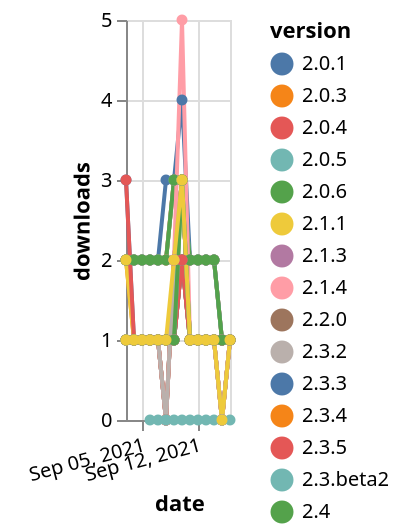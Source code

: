 {"$schema": "https://vega.github.io/schema/vega-lite/v5.json", "description": "A simple bar chart with embedded data.", "data": {"values": [{"date": "2021-09-03", "total": 170, "delta": 1, "version": "2.4.3"}, {"date": "2021-09-04", "total": 171, "delta": 1, "version": "2.4.3"}, {"date": "2021-09-05", "total": 172, "delta": 1, "version": "2.4.3"}, {"date": "2021-09-06", "total": 173, "delta": 1, "version": "2.4.3"}, {"date": "2021-09-07", "total": 174, "delta": 1, "version": "2.4.3"}, {"date": "2021-09-08", "total": 175, "delta": 1, "version": "2.4.3"}, {"date": "2021-09-09", "total": 176, "delta": 1, "version": "2.4.3"}, {"date": "2021-09-10", "total": 178, "delta": 2, "version": "2.4.3"}, {"date": "2021-09-11", "total": 179, "delta": 1, "version": "2.4.3"}, {"date": "2021-09-12", "total": 180, "delta": 1, "version": "2.4.3"}, {"date": "2021-09-13", "total": 181, "delta": 1, "version": "2.4.3"}, {"date": "2021-09-14", "total": 182, "delta": 1, "version": "2.4.3"}, {"date": "2021-09-15", "total": 183, "delta": 1, "version": "2.4.3"}, {"date": "2021-09-16", "total": 184, "delta": 1, "version": "2.4.3"}, {"date": "2021-09-03", "total": 190, "delta": 1, "version": "2.4.5"}, {"date": "2021-09-04", "total": 191, "delta": 1, "version": "2.4.5"}, {"date": "2021-09-05", "total": 192, "delta": 1, "version": "2.4.5"}, {"date": "2021-09-06", "total": 193, "delta": 1, "version": "2.4.5"}, {"date": "2021-09-07", "total": 194, "delta": 1, "version": "2.4.5"}, {"date": "2021-09-08", "total": 195, "delta": 1, "version": "2.4.5"}, {"date": "2021-09-09", "total": 196, "delta": 1, "version": "2.4.5"}, {"date": "2021-09-10", "total": 198, "delta": 2, "version": "2.4.5"}, {"date": "2021-09-11", "total": 199, "delta": 1, "version": "2.4.5"}, {"date": "2021-09-12", "total": 200, "delta": 1, "version": "2.4.5"}, {"date": "2021-09-13", "total": 201, "delta": 1, "version": "2.4.5"}, {"date": "2021-09-14", "total": 202, "delta": 1, "version": "2.4.5"}, {"date": "2021-09-15", "total": 203, "delta": 1, "version": "2.4.5"}, {"date": "2021-09-16", "total": 204, "delta": 1, "version": "2.4.5"}, {"date": "2021-09-03", "total": 239, "delta": 1, "version": "2.1.3"}, {"date": "2021-09-04", "total": 240, "delta": 1, "version": "2.1.3"}, {"date": "2021-09-05", "total": 241, "delta": 1, "version": "2.1.3"}, {"date": "2021-09-06", "total": 242, "delta": 1, "version": "2.1.3"}, {"date": "2021-09-07", "total": 243, "delta": 1, "version": "2.1.3"}, {"date": "2021-09-08", "total": 243, "delta": 0, "version": "2.1.3"}, {"date": "2021-09-09", "total": 245, "delta": 2, "version": "2.1.3"}, {"date": "2021-09-10", "total": 248, "delta": 3, "version": "2.1.3"}, {"date": "2021-09-11", "total": 249, "delta": 1, "version": "2.1.3"}, {"date": "2021-09-12", "total": 250, "delta": 1, "version": "2.1.3"}, {"date": "2021-09-13", "total": 251, "delta": 1, "version": "2.1.3"}, {"date": "2021-09-14", "total": 252, "delta": 1, "version": "2.1.3"}, {"date": "2021-09-15", "total": 252, "delta": 0, "version": "2.1.3"}, {"date": "2021-09-16", "total": 253, "delta": 1, "version": "2.1.3"}, {"date": "2021-09-03", "total": 148, "delta": 1, "version": "2.3.5"}, {"date": "2021-09-04", "total": 149, "delta": 1, "version": "2.3.5"}, {"date": "2021-09-05", "total": 150, "delta": 1, "version": "2.3.5"}, {"date": "2021-09-06", "total": 151, "delta": 1, "version": "2.3.5"}, {"date": "2021-09-07", "total": 152, "delta": 1, "version": "2.3.5"}, {"date": "2021-09-08", "total": 152, "delta": 0, "version": "2.3.5"}, {"date": "2021-09-09", "total": 154, "delta": 2, "version": "2.3.5"}, {"date": "2021-09-10", "total": 157, "delta": 3, "version": "2.3.5"}, {"date": "2021-09-11", "total": 158, "delta": 1, "version": "2.3.5"}, {"date": "2021-09-12", "total": 159, "delta": 1, "version": "2.3.5"}, {"date": "2021-09-13", "total": 160, "delta": 1, "version": "2.3.5"}, {"date": "2021-09-14", "total": 161, "delta": 1, "version": "2.3.5"}, {"date": "2021-09-15", "total": 161, "delta": 0, "version": "2.3.5"}, {"date": "2021-09-16", "total": 162, "delta": 1, "version": "2.3.5"}, {"date": "2021-09-03", "total": 1929, "delta": 2, "version": "2.0.4"}, {"date": "2021-09-04", "total": 1931, "delta": 2, "version": "2.0.4"}, {"date": "2021-09-05", "total": 1933, "delta": 2, "version": "2.0.4"}, {"date": "2021-09-06", "total": 1935, "delta": 2, "version": "2.0.4"}, {"date": "2021-09-07", "total": 1937, "delta": 2, "version": "2.0.4"}, {"date": "2021-09-08", "total": 1939, "delta": 2, "version": "2.0.4"}, {"date": "2021-09-09", "total": 1942, "delta": 3, "version": "2.0.4"}, {"date": "2021-09-10", "total": 1945, "delta": 3, "version": "2.0.4"}, {"date": "2021-09-11", "total": 1947, "delta": 2, "version": "2.0.4"}, {"date": "2021-09-12", "total": 1949, "delta": 2, "version": "2.0.4"}, {"date": "2021-09-13", "total": 1951, "delta": 2, "version": "2.0.4"}, {"date": "2021-09-14", "total": 1953, "delta": 2, "version": "2.0.4"}, {"date": "2021-09-15", "total": 1954, "delta": 1, "version": "2.0.4"}, {"date": "2021-09-16", "total": 1955, "delta": 1, "version": "2.0.4"}, {"date": "2021-09-03", "total": 1923, "delta": 2, "version": "2.0.3"}, {"date": "2021-09-04", "total": 1925, "delta": 2, "version": "2.0.3"}, {"date": "2021-09-05", "total": 1927, "delta": 2, "version": "2.0.3"}, {"date": "2021-09-06", "total": 1929, "delta": 2, "version": "2.0.3"}, {"date": "2021-09-07", "total": 1931, "delta": 2, "version": "2.0.3"}, {"date": "2021-09-08", "total": 1933, "delta": 2, "version": "2.0.3"}, {"date": "2021-09-09", "total": 1936, "delta": 3, "version": "2.0.3"}, {"date": "2021-09-10", "total": 1939, "delta": 3, "version": "2.0.3"}, {"date": "2021-09-11", "total": 1941, "delta": 2, "version": "2.0.3"}, {"date": "2021-09-12", "total": 1943, "delta": 2, "version": "2.0.3"}, {"date": "2021-09-13", "total": 1945, "delta": 2, "version": "2.0.3"}, {"date": "2021-09-14", "total": 1947, "delta": 2, "version": "2.0.3"}, {"date": "2021-09-15", "total": 1948, "delta": 1, "version": "2.0.3"}, {"date": "2021-09-16", "total": 1949, "delta": 1, "version": "2.0.3"}, {"date": "2021-09-03", "total": 146, "delta": 1, "version": "2.3.3"}, {"date": "2021-09-04", "total": 147, "delta": 1, "version": "2.3.3"}, {"date": "2021-09-05", "total": 148, "delta": 1, "version": "2.3.3"}, {"date": "2021-09-06", "total": 149, "delta": 1, "version": "2.3.3"}, {"date": "2021-09-07", "total": 150, "delta": 1, "version": "2.3.3"}, {"date": "2021-09-08", "total": 150, "delta": 0, "version": "2.3.3"}, {"date": "2021-09-09", "total": 152, "delta": 2, "version": "2.3.3"}, {"date": "2021-09-10", "total": 155, "delta": 3, "version": "2.3.3"}, {"date": "2021-09-11", "total": 156, "delta": 1, "version": "2.3.3"}, {"date": "2021-09-12", "total": 157, "delta": 1, "version": "2.3.3"}, {"date": "2021-09-13", "total": 158, "delta": 1, "version": "2.3.3"}, {"date": "2021-09-14", "total": 159, "delta": 1, "version": "2.3.3"}, {"date": "2021-09-15", "total": 159, "delta": 0, "version": "2.3.3"}, {"date": "2021-09-16", "total": 160, "delta": 1, "version": "2.3.3"}, {"date": "2021-09-03", "total": 123, "delta": 2, "version": "2.6a1"}, {"date": "2021-09-04", "total": 124, "delta": 1, "version": "2.6a1"}, {"date": "2021-09-05", "total": 125, "delta": 1, "version": "2.6a1"}, {"date": "2021-09-06", "total": 126, "delta": 1, "version": "2.6a1"}, {"date": "2021-09-07", "total": 127, "delta": 1, "version": "2.6a1"}, {"date": "2021-09-08", "total": 128, "delta": 1, "version": "2.6a1"}, {"date": "2021-09-09", "total": 129, "delta": 1, "version": "2.6a1"}, {"date": "2021-09-10", "total": 131, "delta": 2, "version": "2.6a1"}, {"date": "2021-09-11", "total": 132, "delta": 1, "version": "2.6a1"}, {"date": "2021-09-12", "total": 133, "delta": 1, "version": "2.6a1"}, {"date": "2021-09-13", "total": 134, "delta": 1, "version": "2.6a1"}, {"date": "2021-09-14", "total": 135, "delta": 1, "version": "2.6a1"}, {"date": "2021-09-15", "total": 136, "delta": 1, "version": "2.6a1"}, {"date": "2021-09-16", "total": 137, "delta": 1, "version": "2.6a1"}, {"date": "2021-09-03", "total": 2125, "delta": 2, "version": "2.0.1"}, {"date": "2021-09-04", "total": 2127, "delta": 2, "version": "2.0.1"}, {"date": "2021-09-05", "total": 2129, "delta": 2, "version": "2.0.1"}, {"date": "2021-09-06", "total": 2131, "delta": 2, "version": "2.0.1"}, {"date": "2021-09-07", "total": 2133, "delta": 2, "version": "2.0.1"}, {"date": "2021-09-08", "total": 2136, "delta": 3, "version": "2.0.1"}, {"date": "2021-09-09", "total": 2139, "delta": 3, "version": "2.0.1"}, {"date": "2021-09-10", "total": 2143, "delta": 4, "version": "2.0.1"}, {"date": "2021-09-11", "total": 2145, "delta": 2, "version": "2.0.1"}, {"date": "2021-09-12", "total": 2147, "delta": 2, "version": "2.0.1"}, {"date": "2021-09-13", "total": 2149, "delta": 2, "version": "2.0.1"}, {"date": "2021-09-14", "total": 2151, "delta": 2, "version": "2.0.1"}, {"date": "2021-09-15", "total": 2152, "delta": 1, "version": "2.0.1"}, {"date": "2021-09-16", "total": 2153, "delta": 1, "version": "2.0.1"}, {"date": "2021-09-03", "total": 1932, "delta": 2, "version": "2.0.5"}, {"date": "2021-09-04", "total": 1934, "delta": 2, "version": "2.0.5"}, {"date": "2021-09-05", "total": 1936, "delta": 2, "version": "2.0.5"}, {"date": "2021-09-06", "total": 1938, "delta": 2, "version": "2.0.5"}, {"date": "2021-09-07", "total": 1940, "delta": 2, "version": "2.0.5"}, {"date": "2021-09-08", "total": 1942, "delta": 2, "version": "2.0.5"}, {"date": "2021-09-09", "total": 1945, "delta": 3, "version": "2.0.5"}, {"date": "2021-09-10", "total": 1948, "delta": 3, "version": "2.0.5"}, {"date": "2021-09-11", "total": 1950, "delta": 2, "version": "2.0.5"}, {"date": "2021-09-12", "total": 1952, "delta": 2, "version": "2.0.5"}, {"date": "2021-09-13", "total": 1954, "delta": 2, "version": "2.0.5"}, {"date": "2021-09-14", "total": 1956, "delta": 2, "version": "2.0.5"}, {"date": "2021-09-15", "total": 1957, "delta": 1, "version": "2.0.5"}, {"date": "2021-09-16", "total": 1958, "delta": 1, "version": "2.0.5"}, {"date": "2021-09-03", "total": 124, "delta": 3, "version": "2.5.0"}, {"date": "2021-09-04", "total": 125, "delta": 1, "version": "2.5.0"}, {"date": "2021-09-05", "total": 126, "delta": 1, "version": "2.5.0"}, {"date": "2021-09-06", "total": 127, "delta": 1, "version": "2.5.0"}, {"date": "2021-09-07", "total": 128, "delta": 1, "version": "2.5.0"}, {"date": "2021-09-08", "total": 129, "delta": 1, "version": "2.5.0"}, {"date": "2021-09-09", "total": 130, "delta": 1, "version": "2.5.0"}, {"date": "2021-09-10", "total": 132, "delta": 2, "version": "2.5.0"}, {"date": "2021-09-11", "total": 133, "delta": 1, "version": "2.5.0"}, {"date": "2021-09-12", "total": 134, "delta": 1, "version": "2.5.0"}, {"date": "2021-09-13", "total": 135, "delta": 1, "version": "2.5.0"}, {"date": "2021-09-14", "total": 136, "delta": 1, "version": "2.5.0"}, {"date": "2021-09-15", "total": 137, "delta": 1, "version": "2.5.0"}, {"date": "2021-09-16", "total": 138, "delta": 1, "version": "2.5.0"}, {"date": "2021-09-03", "total": 1954, "delta": 2, "version": "2.0.6"}, {"date": "2021-09-04", "total": 1956, "delta": 2, "version": "2.0.6"}, {"date": "2021-09-05", "total": 1958, "delta": 2, "version": "2.0.6"}, {"date": "2021-09-06", "total": 1960, "delta": 2, "version": "2.0.6"}, {"date": "2021-09-07", "total": 1962, "delta": 2, "version": "2.0.6"}, {"date": "2021-09-08", "total": 1964, "delta": 2, "version": "2.0.6"}, {"date": "2021-09-09", "total": 1967, "delta": 3, "version": "2.0.6"}, {"date": "2021-09-10", "total": 1970, "delta": 3, "version": "2.0.6"}, {"date": "2021-09-11", "total": 1972, "delta": 2, "version": "2.0.6"}, {"date": "2021-09-12", "total": 1974, "delta": 2, "version": "2.0.6"}, {"date": "2021-09-13", "total": 1976, "delta": 2, "version": "2.0.6"}, {"date": "2021-09-14", "total": 1978, "delta": 2, "version": "2.0.6"}, {"date": "2021-09-15", "total": 1979, "delta": 1, "version": "2.0.6"}, {"date": "2021-09-16", "total": 1980, "delta": 1, "version": "2.0.6"}, {"date": "2021-09-03", "total": 145, "delta": 1, "version": "2.3.4"}, {"date": "2021-09-04", "total": 146, "delta": 1, "version": "2.3.4"}, {"date": "2021-09-05", "total": 147, "delta": 1, "version": "2.3.4"}, {"date": "2021-09-06", "total": 148, "delta": 1, "version": "2.3.4"}, {"date": "2021-09-07", "total": 149, "delta": 1, "version": "2.3.4"}, {"date": "2021-09-08", "total": 149, "delta": 0, "version": "2.3.4"}, {"date": "2021-09-09", "total": 151, "delta": 2, "version": "2.3.4"}, {"date": "2021-09-10", "total": 154, "delta": 3, "version": "2.3.4"}, {"date": "2021-09-11", "total": 155, "delta": 1, "version": "2.3.4"}, {"date": "2021-09-12", "total": 156, "delta": 1, "version": "2.3.4"}, {"date": "2021-09-13", "total": 157, "delta": 1, "version": "2.3.4"}, {"date": "2021-09-14", "total": 158, "delta": 1, "version": "2.3.4"}, {"date": "2021-09-15", "total": 158, "delta": 0, "version": "2.3.4"}, {"date": "2021-09-16", "total": 159, "delta": 1, "version": "2.3.4"}, {"date": "2021-09-03", "total": 200, "delta": 1, "version": "2.2.0"}, {"date": "2021-09-04", "total": 201, "delta": 1, "version": "2.2.0"}, {"date": "2021-09-05", "total": 202, "delta": 1, "version": "2.2.0"}, {"date": "2021-09-06", "total": 203, "delta": 1, "version": "2.2.0"}, {"date": "2021-09-07", "total": 204, "delta": 1, "version": "2.2.0"}, {"date": "2021-09-08", "total": 204, "delta": 0, "version": "2.2.0"}, {"date": "2021-09-09", "total": 206, "delta": 2, "version": "2.2.0"}, {"date": "2021-09-10", "total": 209, "delta": 3, "version": "2.2.0"}, {"date": "2021-09-11", "total": 210, "delta": 1, "version": "2.2.0"}, {"date": "2021-09-12", "total": 211, "delta": 1, "version": "2.2.0"}, {"date": "2021-09-13", "total": 212, "delta": 1, "version": "2.2.0"}, {"date": "2021-09-14", "total": 213, "delta": 1, "version": "2.2.0"}, {"date": "2021-09-15", "total": 213, "delta": 0, "version": "2.2.0"}, {"date": "2021-09-16", "total": 214, "delta": 1, "version": "2.2.0"}, {"date": "2021-09-03", "total": 170, "delta": 2, "version": "2.4.1"}, {"date": "2021-09-04", "total": 171, "delta": 1, "version": "2.4.1"}, {"date": "2021-09-05", "total": 172, "delta": 1, "version": "2.4.1"}, {"date": "2021-09-06", "total": 173, "delta": 1, "version": "2.4.1"}, {"date": "2021-09-07", "total": 174, "delta": 1, "version": "2.4.1"}, {"date": "2021-09-08", "total": 175, "delta": 1, "version": "2.4.1"}, {"date": "2021-09-09", "total": 176, "delta": 1, "version": "2.4.1"}, {"date": "2021-09-10", "total": 179, "delta": 3, "version": "2.4.1"}, {"date": "2021-09-11", "total": 180, "delta": 1, "version": "2.4.1"}, {"date": "2021-09-12", "total": 181, "delta": 1, "version": "2.4.1"}, {"date": "2021-09-13", "total": 182, "delta": 1, "version": "2.4.1"}, {"date": "2021-09-14", "total": 183, "delta": 1, "version": "2.4.1"}, {"date": "2021-09-15", "total": 184, "delta": 1, "version": "2.4.1"}, {"date": "2021-09-16", "total": 185, "delta": 1, "version": "2.4.1"}, {"date": "2021-09-03", "total": 162, "delta": 1, "version": "2.4.2"}, {"date": "2021-09-04", "total": 163, "delta": 1, "version": "2.4.2"}, {"date": "2021-09-05", "total": 164, "delta": 1, "version": "2.4.2"}, {"date": "2021-09-06", "total": 165, "delta": 1, "version": "2.4.2"}, {"date": "2021-09-07", "total": 166, "delta": 1, "version": "2.4.2"}, {"date": "2021-09-08", "total": 167, "delta": 1, "version": "2.4.2"}, {"date": "2021-09-09", "total": 168, "delta": 1, "version": "2.4.2"}, {"date": "2021-09-10", "total": 170, "delta": 2, "version": "2.4.2"}, {"date": "2021-09-11", "total": 171, "delta": 1, "version": "2.4.2"}, {"date": "2021-09-12", "total": 172, "delta": 1, "version": "2.4.2"}, {"date": "2021-09-13", "total": 173, "delta": 1, "version": "2.4.2"}, {"date": "2021-09-14", "total": 174, "delta": 1, "version": "2.4.2"}, {"date": "2021-09-15", "total": 175, "delta": 1, "version": "2.4.2"}, {"date": "2021-09-16", "total": 176, "delta": 1, "version": "2.4.2"}, {"date": "2021-09-03", "total": 190, "delta": 1, "version": "2.4.4"}, {"date": "2021-09-04", "total": 191, "delta": 1, "version": "2.4.4"}, {"date": "2021-09-05", "total": 192, "delta": 1, "version": "2.4.4"}, {"date": "2021-09-06", "total": 193, "delta": 1, "version": "2.4.4"}, {"date": "2021-09-07", "total": 194, "delta": 1, "version": "2.4.4"}, {"date": "2021-09-08", "total": 195, "delta": 1, "version": "2.4.4"}, {"date": "2021-09-09", "total": 196, "delta": 1, "version": "2.4.4"}, {"date": "2021-09-10", "total": 198, "delta": 2, "version": "2.4.4"}, {"date": "2021-09-11", "total": 199, "delta": 1, "version": "2.4.4"}, {"date": "2021-09-12", "total": 200, "delta": 1, "version": "2.4.4"}, {"date": "2021-09-13", "total": 201, "delta": 1, "version": "2.4.4"}, {"date": "2021-09-14", "total": 202, "delta": 1, "version": "2.4.4"}, {"date": "2021-09-15", "total": 203, "delta": 1, "version": "2.4.4"}, {"date": "2021-09-16", "total": 204, "delta": 1, "version": "2.4.4"}, {"date": "2021-09-03", "total": 384, "delta": 1, "version": "2.1.4"}, {"date": "2021-09-04", "total": 385, "delta": 1, "version": "2.1.4"}, {"date": "2021-09-05", "total": 386, "delta": 1, "version": "2.1.4"}, {"date": "2021-09-06", "total": 387, "delta": 1, "version": "2.1.4"}, {"date": "2021-09-07", "total": 388, "delta": 1, "version": "2.1.4"}, {"date": "2021-09-08", "total": 388, "delta": 0, "version": "2.1.4"}, {"date": "2021-09-09", "total": 390, "delta": 2, "version": "2.1.4"}, {"date": "2021-09-10", "total": 395, "delta": 5, "version": "2.1.4"}, {"date": "2021-09-11", "total": 396, "delta": 1, "version": "2.1.4"}, {"date": "2021-09-12", "total": 397, "delta": 1, "version": "2.1.4"}, {"date": "2021-09-13", "total": 398, "delta": 1, "version": "2.1.4"}, {"date": "2021-09-14", "total": 399, "delta": 1, "version": "2.1.4"}, {"date": "2021-09-15", "total": 399, "delta": 0, "version": "2.1.4"}, {"date": "2021-09-16", "total": 400, "delta": 1, "version": "2.1.4"}, {"date": "2021-09-03", "total": 160, "delta": 3, "version": "2.6a2"}, {"date": "2021-09-04", "total": 161, "delta": 1, "version": "2.6a2"}, {"date": "2021-09-05", "total": 162, "delta": 1, "version": "2.6a2"}, {"date": "2021-09-06", "total": 163, "delta": 1, "version": "2.6a2"}, {"date": "2021-09-07", "total": 164, "delta": 1, "version": "2.6a2"}, {"date": "2021-09-08", "total": 165, "delta": 1, "version": "2.6a2"}, {"date": "2021-09-09", "total": 166, "delta": 1, "version": "2.6a2"}, {"date": "2021-09-10", "total": 168, "delta": 2, "version": "2.6a2"}, {"date": "2021-09-11", "total": 169, "delta": 1, "version": "2.6a2"}, {"date": "2021-09-12", "total": 170, "delta": 1, "version": "2.6a2"}, {"date": "2021-09-13", "total": 171, "delta": 1, "version": "2.6a2"}, {"date": "2021-09-14", "total": 172, "delta": 1, "version": "2.6a2"}, {"date": "2021-09-15", "total": 173, "delta": 1, "version": "2.6a2"}, {"date": "2021-09-16", "total": 174, "delta": 1, "version": "2.6a2"}, {"date": "2021-09-03", "total": 210, "delta": 1, "version": "2.3.beta2"}, {"date": "2021-09-04", "total": 211, "delta": 1, "version": "2.3.beta2"}, {"date": "2021-09-05", "total": 212, "delta": 1, "version": "2.3.beta2"}, {"date": "2021-09-06", "total": 213, "delta": 1, "version": "2.3.beta2"}, {"date": "2021-09-07", "total": 214, "delta": 1, "version": "2.3.beta2"}, {"date": "2021-09-08", "total": 215, "delta": 1, "version": "2.3.beta2"}, {"date": "2021-09-09", "total": 216, "delta": 1, "version": "2.3.beta2"}, {"date": "2021-09-10", "total": 219, "delta": 3, "version": "2.3.beta2"}, {"date": "2021-09-11", "total": 220, "delta": 1, "version": "2.3.beta2"}, {"date": "2021-09-12", "total": 221, "delta": 1, "version": "2.3.beta2"}, {"date": "2021-09-13", "total": 222, "delta": 1, "version": "2.3.beta2"}, {"date": "2021-09-14", "total": 223, "delta": 1, "version": "2.3.beta2"}, {"date": "2021-09-15", "total": 224, "delta": 1, "version": "2.3.beta2"}, {"date": "2021-09-16", "total": 225, "delta": 1, "version": "2.3.beta2"}, {"date": "2021-09-03", "total": 167, "delta": 1, "version": "2.3.2"}, {"date": "2021-09-04", "total": 168, "delta": 1, "version": "2.3.2"}, {"date": "2021-09-05", "total": 169, "delta": 1, "version": "2.3.2"}, {"date": "2021-09-06", "total": 170, "delta": 1, "version": "2.3.2"}, {"date": "2021-09-07", "total": 171, "delta": 1, "version": "2.3.2"}, {"date": "2021-09-08", "total": 171, "delta": 0, "version": "2.3.2"}, {"date": "2021-09-09", "total": 173, "delta": 2, "version": "2.3.2"}, {"date": "2021-09-10", "total": 176, "delta": 3, "version": "2.3.2"}, {"date": "2021-09-11", "total": 177, "delta": 1, "version": "2.3.2"}, {"date": "2021-09-12", "total": 178, "delta": 1, "version": "2.3.2"}, {"date": "2021-09-13", "total": 179, "delta": 1, "version": "2.3.2"}, {"date": "2021-09-14", "total": 180, "delta": 1, "version": "2.3.2"}, {"date": "2021-09-15", "total": 180, "delta": 0, "version": "2.3.2"}, {"date": "2021-09-16", "total": 181, "delta": 1, "version": "2.3.2"}, {"date": "2021-09-06", "total": 7, "delta": 0, "version": "2.6a4"}, {"date": "2021-09-07", "total": 9, "delta": 0, "version": "2.6a4"}, {"date": "2021-09-08", "total": 11, "delta": 0, "version": "2.6a4"}, {"date": "2021-09-09", "total": 12, "delta": 0, "version": "2.6a4"}, {"date": "2021-09-10", "total": 14, "delta": 0, "version": "2.6a4"}, {"date": "2021-09-11", "total": 15, "delta": 0, "version": "2.6a4"}, {"date": "2021-09-12", "total": 18, "delta": 0, "version": "2.6a4"}, {"date": "2021-09-13", "total": 20, "delta": 0, "version": "2.6a4"}, {"date": "2021-09-14", "total": 22, "delta": 0, "version": "2.6a4"}, {"date": "2021-09-15", "total": 25, "delta": 0, "version": "2.6a4"}, {"date": "2021-09-16", "total": 26, "delta": 0, "version": "2.6a4"}, {"date": "2021-09-03", "total": 143, "delta": 1, "version": "2.4"}, {"date": "2021-09-04", "total": 144, "delta": 1, "version": "2.4"}, {"date": "2021-09-05", "total": 145, "delta": 1, "version": "2.4"}, {"date": "2021-09-06", "total": 146, "delta": 1, "version": "2.4"}, {"date": "2021-09-07", "total": 147, "delta": 1, "version": "2.4"}, {"date": "2021-09-08", "total": 148, "delta": 1, "version": "2.4"}, {"date": "2021-09-09", "total": 149, "delta": 1, "version": "2.4"}, {"date": "2021-09-10", "total": 152, "delta": 3, "version": "2.4"}, {"date": "2021-09-11", "total": 153, "delta": 1, "version": "2.4"}, {"date": "2021-09-12", "total": 154, "delta": 1, "version": "2.4"}, {"date": "2021-09-13", "total": 155, "delta": 1, "version": "2.4"}, {"date": "2021-09-14", "total": 156, "delta": 1, "version": "2.4"}, {"date": "2021-09-15", "total": 157, "delta": 1, "version": "2.4"}, {"date": "2021-09-16", "total": 158, "delta": 1, "version": "2.4"}, {"date": "2021-09-03", "total": 221, "delta": 1, "version": "2.1.1"}, {"date": "2021-09-04", "total": 222, "delta": 1, "version": "2.1.1"}, {"date": "2021-09-05", "total": 223, "delta": 1, "version": "2.1.1"}, {"date": "2021-09-06", "total": 224, "delta": 1, "version": "2.1.1"}, {"date": "2021-09-07", "total": 225, "delta": 1, "version": "2.1.1"}, {"date": "2021-09-08", "total": 226, "delta": 1, "version": "2.1.1"}, {"date": "2021-09-09", "total": 228, "delta": 2, "version": "2.1.1"}, {"date": "2021-09-10", "total": 231, "delta": 3, "version": "2.1.1"}, {"date": "2021-09-11", "total": 232, "delta": 1, "version": "2.1.1"}, {"date": "2021-09-12", "total": 233, "delta": 1, "version": "2.1.1"}, {"date": "2021-09-13", "total": 234, "delta": 1, "version": "2.1.1"}, {"date": "2021-09-14", "total": 235, "delta": 1, "version": "2.1.1"}, {"date": "2021-09-15", "total": 235, "delta": 0, "version": "2.1.1"}, {"date": "2021-09-16", "total": 236, "delta": 1, "version": "2.1.1"}]}, "width": "container", "mark": {"type": "line", "point": {"filled": true}}, "encoding": {"x": {"field": "date", "type": "temporal", "timeUnit": "yearmonthdate", "title": "date", "axis": {"labelAngle": -15}}, "y": {"field": "delta", "type": "quantitative", "title": "downloads"}, "color": {"field": "version", "type": "nominal"}, "tooltip": {"field": "delta"}}}